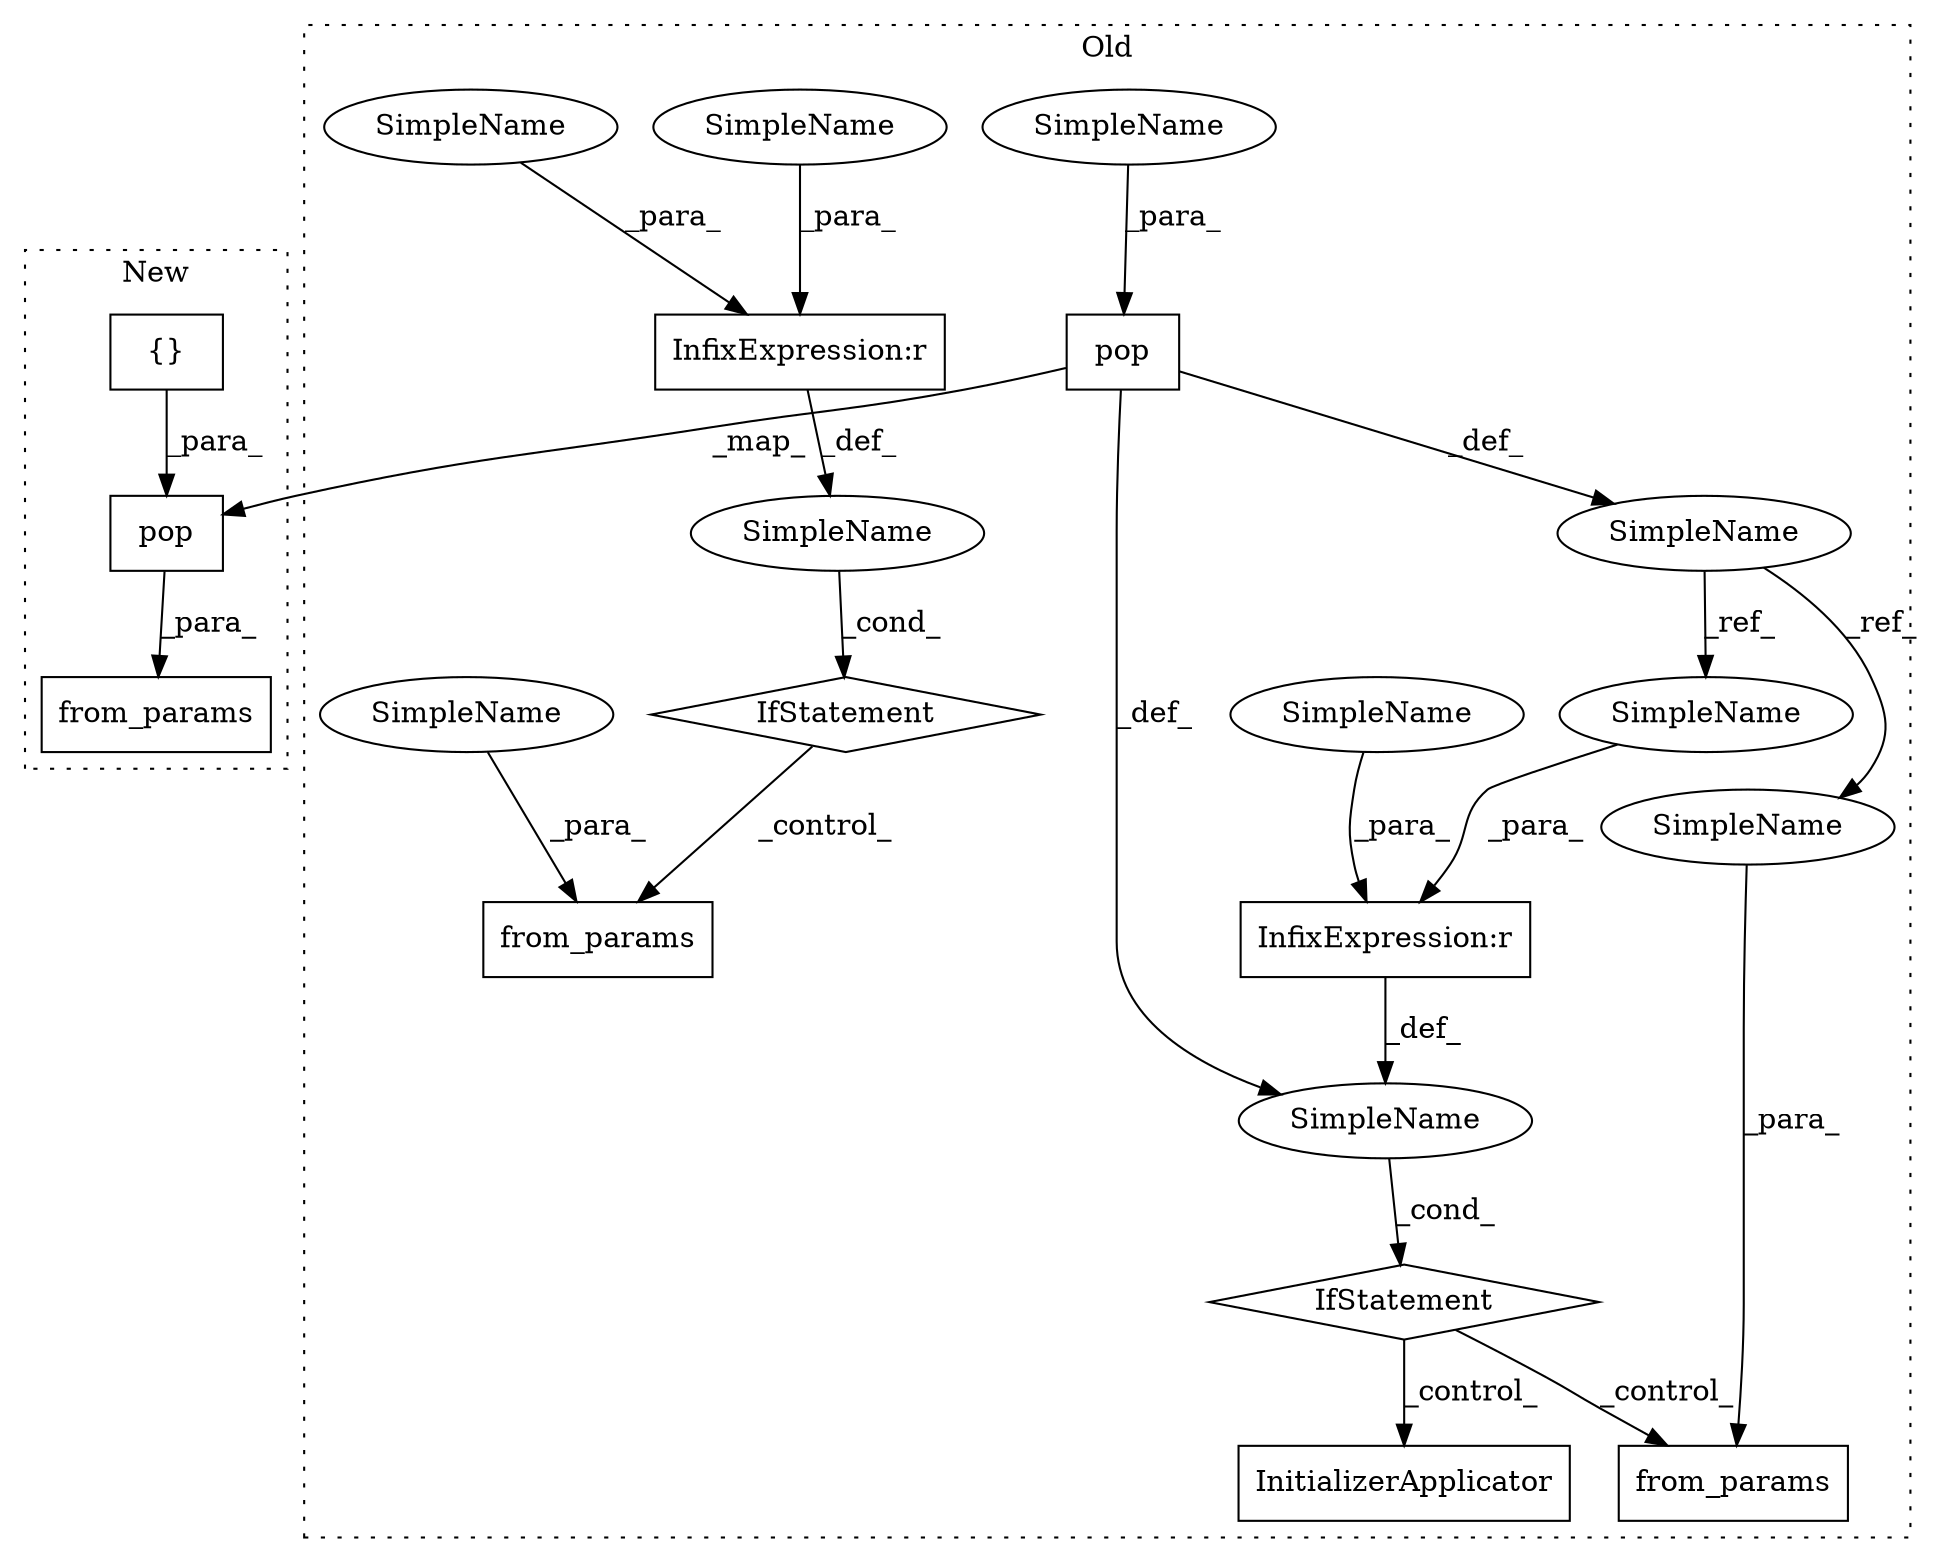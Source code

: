 digraph G {
subgraph cluster0 {
1 [label="InitializerApplicator" a="32" s="7985" l="23" shape="box"];
4 [label="pop" a="32" s="7823,7845" l="4,1" shape="box"];
5 [label="from_params" a="32" s="7958,7981" l="12,1" shape="box"];
6 [label="InfixExpression:r" a="27" s="7924" l="4" shape="box"];
8 [label="IfStatement" a="25" s="7933" l="3" shape="diamond"];
9 [label="SimpleName" a="42" s="7804" l="11" shape="ellipse"];
10 [label="InfixExpression:r" a="27" s="8039" l="4" shape="box"];
11 [label="from_params" a="32" s="8073,8095" l="12,1" shape="box"];
12 [label="SimpleName" a="42" s="" l="" shape="ellipse"];
13 [label="IfStatement" a="25" s="8048" l="3" shape="diamond"];
14 [label="SimpleName" a="42" s="" l="" shape="ellipse"];
15 [label="SimpleName" a="42" s="7913" l="11" shape="ellipse"];
16 [label="SimpleName" a="42" s="7970" l="11" shape="ellipse"];
17 [label="SimpleName" a="42" s="8043" l="4" shape="ellipse"];
18 [label="SimpleName" a="42" s="7928" l="4" shape="ellipse"];
19 [label="SimpleName" a="42" s="7841" l="4" shape="ellipse"];
20 [label="SimpleName" a="42" s="8029" l="10" shape="ellipse"];
21 [label="SimpleName" a="42" s="8085" l="10" shape="ellipse"];
label = "Old";
style="dotted";
}
subgraph cluster1 {
2 [label="from_params" a="32" s="7867,7916" l="12,1" shape="box"];
3 [label="pop" a="32" s="7886,7915" l="4,1" shape="box"];
7 [label="{}" a="4" s="7913" l="2" shape="box"];
label = "New";
style="dotted";
}
3 -> 2 [label="_para_"];
4 -> 3 [label="_map_"];
4 -> 14 [label="_def_"];
4 -> 9 [label="_def_"];
6 -> 14 [label="_def_"];
7 -> 3 [label="_para_"];
8 -> 1 [label="_control_"];
8 -> 5 [label="_control_"];
9 -> 16 [label="_ref_"];
9 -> 15 [label="_ref_"];
10 -> 12 [label="_def_"];
12 -> 13 [label="_cond_"];
13 -> 11 [label="_control_"];
14 -> 8 [label="_cond_"];
15 -> 6 [label="_para_"];
16 -> 5 [label="_para_"];
17 -> 10 [label="_para_"];
18 -> 6 [label="_para_"];
19 -> 4 [label="_para_"];
20 -> 10 [label="_para_"];
21 -> 11 [label="_para_"];
}